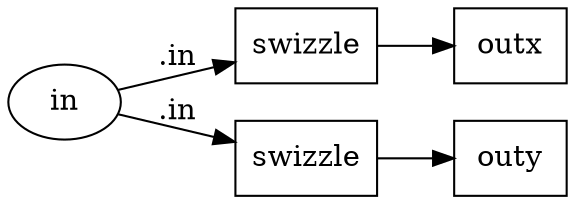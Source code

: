 digraph {
  rankdir = LR;
    NG_separate2_vector2_N_x_vector2 [label= "swizzle"];
    NG_separate2_vector2_N_x_vector2[shape = box];
    NG_separate2_vector2_N_x_vector2 ->     NG_separate2_vector2_outx;
    NG_separate2_vector2_outx [label= "outx"];
    NG_separate2_vector2_outx[shape = box]; 
    NG_separate2_vector2_inINT [label="in"];
    NG_separate2_vector2_inINT [shape = ellipse];
    NG_separate2_vector2_N_x_vector2 [label="swizzle"];
    NG_separate2_vector2_inINT -> NG_separate2_vector2_N_x_vector2 [label=".in"];
    NG_separate2_vector2_N_y_vector2 [label= "swizzle"];
    NG_separate2_vector2_N_y_vector2[shape = box];
    NG_separate2_vector2_N_y_vector2 ->     NG_separate2_vector2_outy;
    NG_separate2_vector2_outy [label= "outy"];
    NG_separate2_vector2_outy[shape = box]; 
    NG_separate2_vector2_inINT [label="in"];
    NG_separate2_vector2_inINT [shape = ellipse];
    NG_separate2_vector2_N_y_vector2 [label="swizzle"];
    NG_separate2_vector2_inINT -> NG_separate2_vector2_N_y_vector2 [label=".in"];
}
